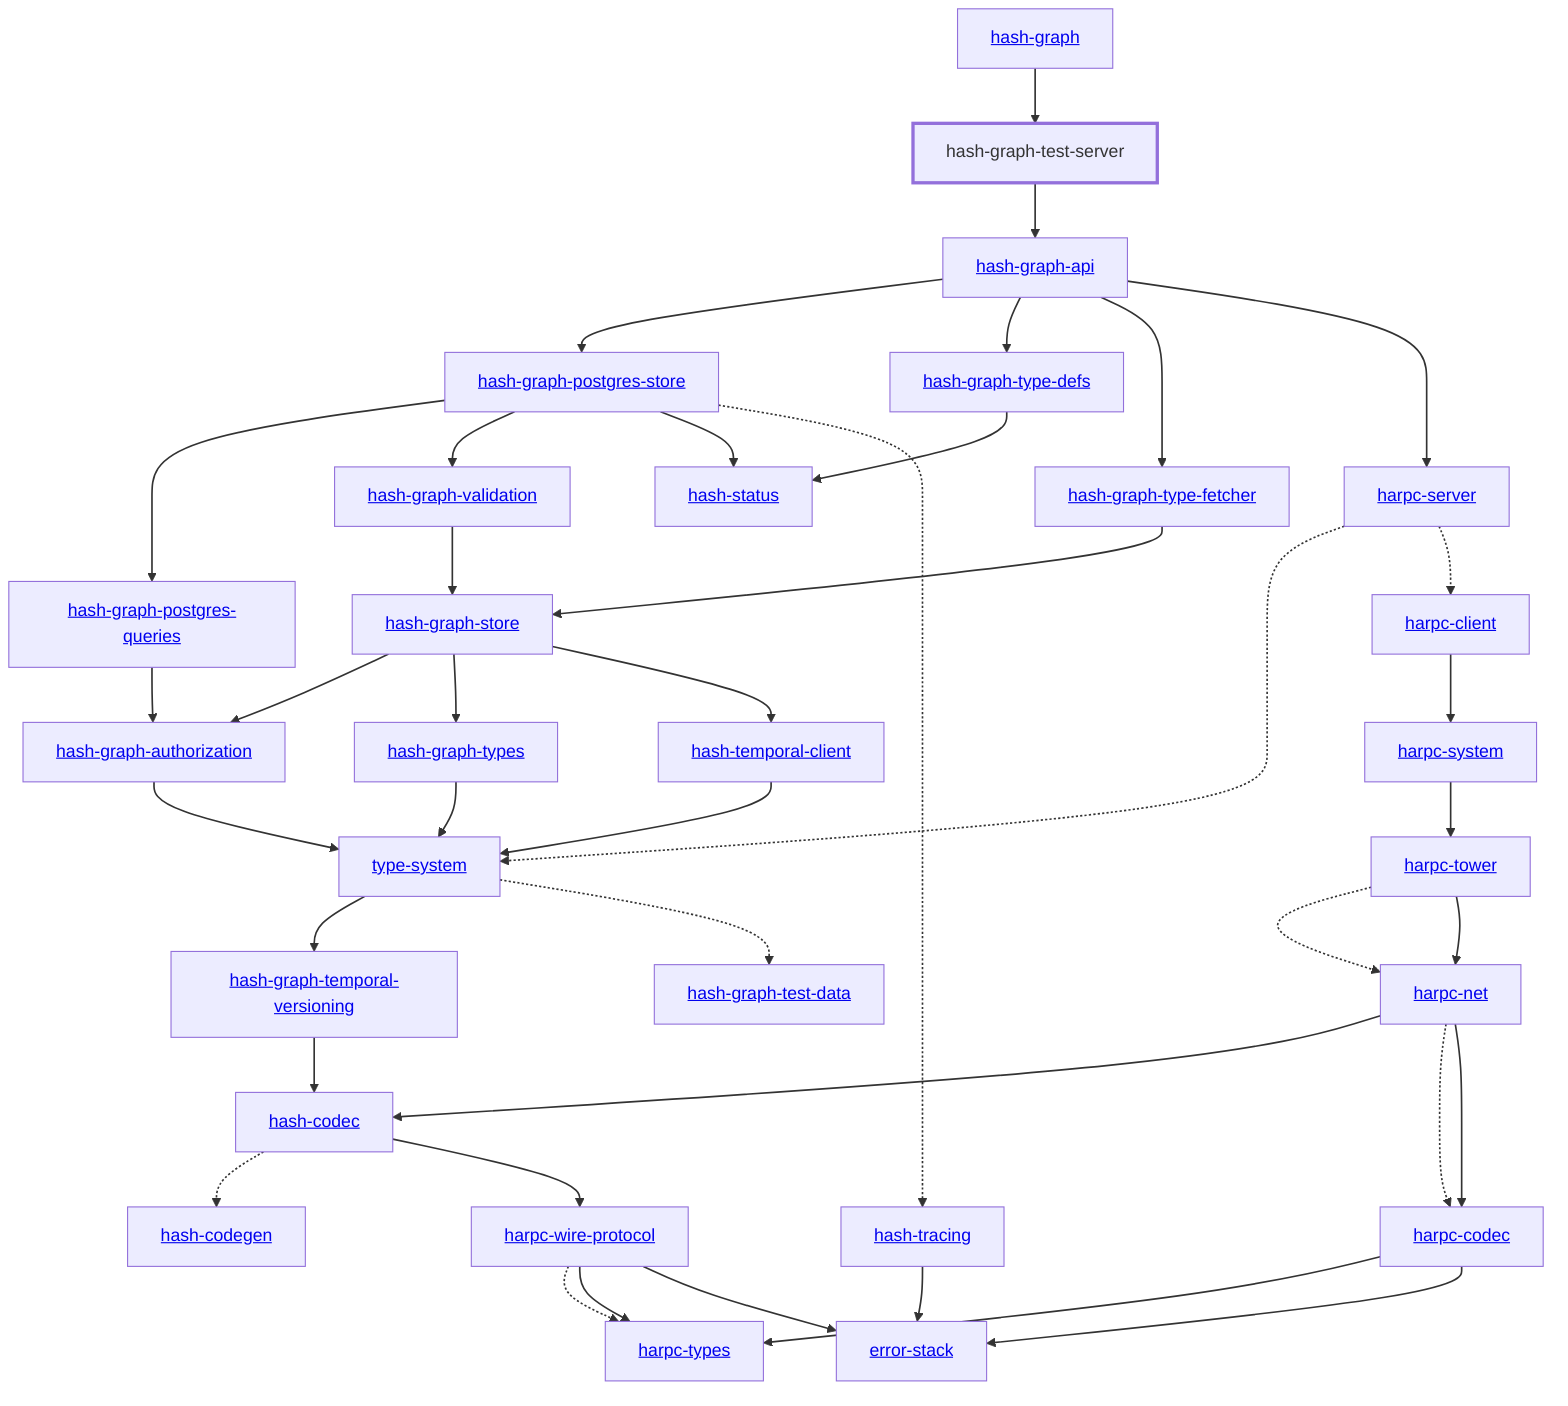 graph TD
    linkStyle default stroke-width:1.5px
    classDef default stroke-width:1px
    classDef root stroke-width:3px
    classDef dev stroke-width:1px
    classDef build stroke-width:1px
    %% Legend
    %% --> : Normal dependency
    %% -.-> : Dev dependency
    %% ---> : Build dependency
    0[<a href="../hash_graph">hash-graph</a>]
    1[<a href="../type_system">type-system</a>]
    2[<a href="../hash_codec">hash-codec</a>]
    3[<a href="../hash_codegen">hash-codegen</a>]
    4[<a href="../hash_graph_api">hash-graph-api</a>]
    5[<a href="../hash_graph_authorization">hash-graph-authorization</a>]
    6[<a href="../hash_graph_postgres_queries">hash-graph-postgres-queries</a>]
    7[<a href="../hash_graph_postgres_store">hash-graph-postgres-store</a>]
    8[<a href="../hash_graph_store">hash-graph-store</a>]
    9[<a href="../hash_graph_temporal_versioning">hash-graph-temporal-versioning</a>]
    10[hash-graph-test-server]
    class 10 root
    11[<a href="../hash_graph_type_defs">hash-graph-type-defs</a>]
    12[<a href="../hash_graph_type_fetcher">hash-graph-type-fetcher</a>]
    13[<a href="../hash_graph_types">hash-graph-types</a>]
    14[<a href="../hash_graph_validation">hash-graph-validation</a>]
    15[<a href="../harpc_client">harpc-client</a>]
    16[<a href="../harpc_codec">harpc-codec</a>]
    17[<a href="../harpc_net">harpc-net</a>]
    18[<a href="../harpc_server">harpc-server</a>]
    19[<a href="../harpc_system">harpc-system</a>]
    20[<a href="../harpc_tower">harpc-tower</a>]
    21[<a href="../harpc_types">harpc-types</a>]
    22[<a href="../harpc_wire_protocol">harpc-wire-protocol</a>]
    23[<a href="../hash_status">hash-status</a>]
    24[<a href="../hash_temporal_client">hash-temporal-client</a>]
    25[<a href="../hash_tracing">hash-tracing</a>]
    26[<a href="../error_stack">error-stack</a>]
    27[<a href="../hash_graph_test_data">hash-graph-test-data</a>]
    0 --> 10
    1 --> 9
    1 -.-> 27
    2 -.-> 3
    2 --> 22
    4 --> 7
    4 --> 11
    4 --> 12
    4 --> 18
    5 --> 1
    6 --> 5
    7 --> 6
    7 --> 14
    7 --> 23
    7 -.-> 25
    8 --> 5
    8 --> 13
    8 --> 24
    9 --> 2
    10 --> 4
    11 --> 23
    12 --> 8
    13 --> 1
    14 --> 8
    15 --> 19
    16 --> 21
    16 --> 26
    17 --> 2
    17 -.-> 16
    17 --> 16
    18 -.-> 1
    18 -.-> 15
    19 --> 20
    20 -.-> 17
    20 --> 17
    22 -.-> 21
    22 --> 21
    22 --> 26
    24 --> 1
    25 --> 26